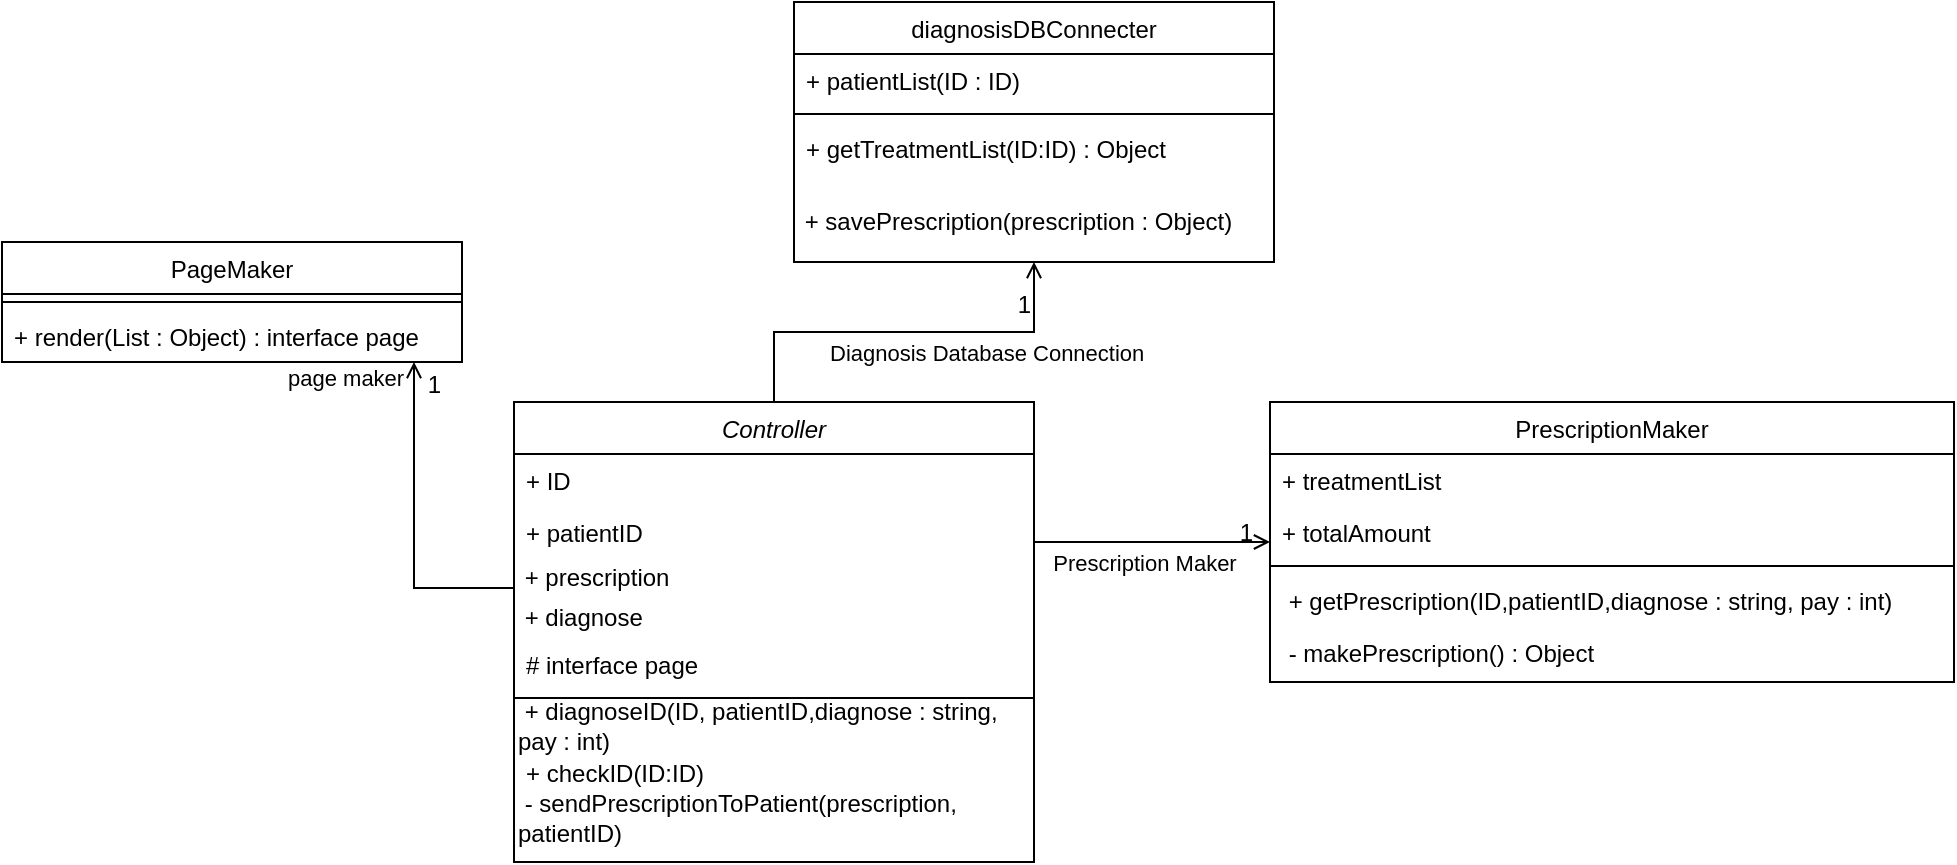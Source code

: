 <mxfile version="14.6.13" type="device"><diagram id="C5RBs43oDa-KdzZeNtuy" name="Page-1"><mxGraphModel dx="1113" dy="658" grid="1" gridSize="10" guides="1" tooltips="1" connect="1" arrows="1" fold="1" page="1" pageScale="1" pageWidth="827" pageHeight="1169" math="0" shadow="0"><root><mxCell id="WIyWlLk6GJQsqaUBKTNV-0"/><mxCell id="WIyWlLk6GJQsqaUBKTNV-1" parent="WIyWlLk6GJQsqaUBKTNV-0"/><mxCell id="i_rDdTUKW8PW4F_ty4Au-1" value="Controller" style="swimlane;fontStyle=2;align=center;verticalAlign=top;childLayout=stackLayout;horizontal=1;startSize=26;horizontalStack=0;resizeParent=1;resizeLast=0;collapsible=1;marginBottom=0;rounded=0;shadow=0;strokeWidth=1;" vertex="1" parent="WIyWlLk6GJQsqaUBKTNV-1"><mxGeometry x="430" y="670" width="260" height="230" as="geometry"><mxRectangle x="230" y="140" width="160" height="26" as="alternateBounds"/></mxGeometry></mxCell><mxCell id="i_rDdTUKW8PW4F_ty4Au-2" value="+ ID" style="text;align=left;verticalAlign=top;spacingLeft=4;spacingRight=4;overflow=hidden;rotatable=0;points=[[0,0.5],[1,0.5]];portConstraint=eastwest;" vertex="1" parent="i_rDdTUKW8PW4F_ty4Au-1"><mxGeometry y="26" width="260" height="26" as="geometry"/></mxCell><mxCell id="i_rDdTUKW8PW4F_ty4Au-3" value="+ patientID" style="text;align=left;verticalAlign=top;spacingLeft=4;spacingRight=4;overflow=hidden;rotatable=0;points=[[0,0.5],[1,0.5]];portConstraint=eastwest;rounded=0;shadow=0;html=0;" vertex="1" parent="i_rDdTUKW8PW4F_ty4Au-1"><mxGeometry y="52" width="260" height="26" as="geometry"/></mxCell><mxCell id="i_rDdTUKW8PW4F_ty4Au-4" value="&amp;nbsp;+ prescription" style="text;html=1;strokeColor=none;fillColor=none;align=left;verticalAlign=middle;whiteSpace=wrap;rounded=0;" vertex="1" parent="i_rDdTUKW8PW4F_ty4Au-1"><mxGeometry y="78" width="260" height="20" as="geometry"/></mxCell><mxCell id="i_rDdTUKW8PW4F_ty4Au-36" value="&amp;nbsp;+ diagnose" style="text;html=1;strokeColor=none;fillColor=none;align=left;verticalAlign=middle;whiteSpace=wrap;rounded=0;" vertex="1" parent="i_rDdTUKW8PW4F_ty4Au-1"><mxGeometry y="98" width="260" height="20" as="geometry"/></mxCell><mxCell id="i_rDdTUKW8PW4F_ty4Au-5" value="# interface page" style="text;align=left;verticalAlign=top;spacingLeft=4;spacingRight=4;overflow=hidden;rotatable=0;points=[[0,0.5],[1,0.5]];portConstraint=eastwest;rounded=0;shadow=0;html=0;" vertex="1" parent="i_rDdTUKW8PW4F_ty4Au-1"><mxGeometry y="118" width="260" height="26" as="geometry"/></mxCell><mxCell id="i_rDdTUKW8PW4F_ty4Au-6" value="" style="line;html=1;strokeWidth=1;align=left;verticalAlign=middle;spacingTop=-1;spacingLeft=3;spacingRight=3;rotatable=0;labelPosition=right;points=[];portConstraint=eastwest;" vertex="1" parent="i_rDdTUKW8PW4F_ty4Au-1"><mxGeometry y="144" width="260" height="8" as="geometry"/></mxCell><mxCell id="i_rDdTUKW8PW4F_ty4Au-37" value="&amp;nbsp;+ diagnoseID(ID, patientID,diagnose : string, pay : int)" style="text;html=1;strokeColor=none;fillColor=none;align=left;verticalAlign=middle;whiteSpace=wrap;rounded=0;" vertex="1" parent="i_rDdTUKW8PW4F_ty4Au-1"><mxGeometry y="152" width="260" height="20" as="geometry"/></mxCell><mxCell id="i_rDdTUKW8PW4F_ty4Au-7" value="+ checkID(ID:ID)" style="text;align=left;verticalAlign=top;spacingLeft=4;spacingRight=4;overflow=hidden;rotatable=0;points=[[0,0.5],[1,0.5]];portConstraint=eastwest;" vertex="1" parent="i_rDdTUKW8PW4F_ty4Au-1"><mxGeometry y="172" width="260" height="26" as="geometry"/></mxCell><mxCell id="i_rDdTUKW8PW4F_ty4Au-40" value="&amp;nbsp;- sendPrescriptionToPatient(prescription, patientID)" style="text;html=1;strokeColor=none;fillColor=none;align=left;verticalAlign=middle;whiteSpace=wrap;rounded=0;" vertex="1" parent="i_rDdTUKW8PW4F_ty4Au-1"><mxGeometry y="198" width="260" height="20" as="geometry"/></mxCell><mxCell id="i_rDdTUKW8PW4F_ty4Au-14" value="PrescriptionMaker" style="swimlane;fontStyle=0;align=center;verticalAlign=top;childLayout=stackLayout;horizontal=1;startSize=26;horizontalStack=0;resizeParent=1;resizeLast=0;collapsible=1;marginBottom=0;rounded=0;shadow=0;strokeWidth=1;" vertex="1" parent="WIyWlLk6GJQsqaUBKTNV-1"><mxGeometry x="808" y="670" width="342" height="140" as="geometry"><mxRectangle x="550" y="140" width="160" height="26" as="alternateBounds"/></mxGeometry></mxCell><mxCell id="i_rDdTUKW8PW4F_ty4Au-15" value="+ treatmentList" style="text;align=left;verticalAlign=top;spacingLeft=4;spacingRight=4;overflow=hidden;rotatable=0;points=[[0,0.5],[1,0.5]];portConstraint=eastwest;" vertex="1" parent="i_rDdTUKW8PW4F_ty4Au-14"><mxGeometry y="26" width="342" height="26" as="geometry"/></mxCell><mxCell id="i_rDdTUKW8PW4F_ty4Au-16" value="+ totalAmount" style="text;align=left;verticalAlign=top;spacingLeft=4;spacingRight=4;overflow=hidden;rotatable=0;points=[[0,0.5],[1,0.5]];portConstraint=eastwest;rounded=0;shadow=0;html=0;" vertex="1" parent="i_rDdTUKW8PW4F_ty4Au-14"><mxGeometry y="52" width="342" height="26" as="geometry"/></mxCell><mxCell id="i_rDdTUKW8PW4F_ty4Au-17" value="" style="line;html=1;strokeWidth=1;align=left;verticalAlign=middle;spacingTop=-1;spacingLeft=3;spacingRight=3;rotatable=0;labelPosition=right;points=[];portConstraint=eastwest;" vertex="1" parent="i_rDdTUKW8PW4F_ty4Au-14"><mxGeometry y="78" width="342" height="8" as="geometry"/></mxCell><mxCell id="i_rDdTUKW8PW4F_ty4Au-18" value=" + getPrescription(ID,patientID,diagnose : string, pay : int)" style="text;align=left;verticalAlign=top;spacingLeft=4;spacingRight=4;overflow=hidden;rotatable=0;points=[[0,0.5],[1,0.5]];portConstraint=eastwest;" vertex="1" parent="i_rDdTUKW8PW4F_ty4Au-14"><mxGeometry y="86" width="342" height="26" as="geometry"/></mxCell><mxCell id="i_rDdTUKW8PW4F_ty4Au-19" value=" - makePrescription() : Object" style="text;align=left;verticalAlign=top;spacingLeft=4;spacingRight=4;overflow=hidden;rotatable=0;points=[[0,0.5],[1,0.5]];portConstraint=eastwest;" vertex="1" parent="i_rDdTUKW8PW4F_ty4Au-14"><mxGeometry y="112" width="342" height="26" as="geometry"/></mxCell><mxCell id="i_rDdTUKW8PW4F_ty4Au-20" value="Prescription Maker" style="endArrow=open;shadow=0;strokeWidth=1;rounded=0;endFill=1;edgeStyle=elbowEdgeStyle;elbow=vertical;" edge="1" parent="WIyWlLk6GJQsqaUBKTNV-1" source="i_rDdTUKW8PW4F_ty4Au-1" target="i_rDdTUKW8PW4F_ty4Au-14"><mxGeometry x="-0.062" y="-10" relative="1" as="geometry"><mxPoint x="680" y="742" as="sourcePoint"/><mxPoint x="840" y="742" as="targetPoint"/><mxPoint as="offset"/></mxGeometry></mxCell><mxCell id="i_rDdTUKW8PW4F_ty4Au-21" value="1" style="resizable=0;align=right;verticalAlign=bottom;labelBackgroundColor=none;fontSize=12;" connectable="0" vertex="1" parent="i_rDdTUKW8PW4F_ty4Au-20"><mxGeometry x="1" relative="1" as="geometry"><mxPoint x="-7" y="4" as="offset"/></mxGeometry></mxCell><mxCell id="i_rDdTUKW8PW4F_ty4Au-22" value="diagnosisDBConnecter" style="swimlane;fontStyle=0;align=center;verticalAlign=top;childLayout=stackLayout;horizontal=1;startSize=26;horizontalStack=0;resizeParent=1;resizeLast=0;collapsible=1;marginBottom=0;rounded=0;shadow=0;strokeWidth=1;" vertex="1" parent="WIyWlLk6GJQsqaUBKTNV-1"><mxGeometry x="570" y="470" width="240" height="130" as="geometry"><mxRectangle x="550" y="140" width="160" height="26" as="alternateBounds"/></mxGeometry></mxCell><mxCell id="i_rDdTUKW8PW4F_ty4Au-23" value="+ patientList(ID : ID)" style="text;align=left;verticalAlign=top;spacingLeft=4;spacingRight=4;overflow=hidden;rotatable=0;points=[[0,0.5],[1,0.5]];portConstraint=eastwest;" vertex="1" parent="i_rDdTUKW8PW4F_ty4Au-22"><mxGeometry y="26" width="240" height="26" as="geometry"/></mxCell><mxCell id="i_rDdTUKW8PW4F_ty4Au-24" value="" style="line;html=1;strokeWidth=1;align=left;verticalAlign=middle;spacingTop=-1;spacingLeft=3;spacingRight=3;rotatable=0;labelPosition=right;points=[];portConstraint=eastwest;" vertex="1" parent="i_rDdTUKW8PW4F_ty4Au-22"><mxGeometry y="52" width="240" height="8" as="geometry"/></mxCell><mxCell id="i_rDdTUKW8PW4F_ty4Au-25" value="+ getTreatmentList(ID:ID) : Object" style="text;align=left;verticalAlign=top;spacingLeft=4;spacingRight=4;overflow=hidden;rotatable=0;points=[[0,0.5],[1,0.5]];portConstraint=eastwest;" vertex="1" parent="i_rDdTUKW8PW4F_ty4Au-22"><mxGeometry y="60" width="240" height="40" as="geometry"/></mxCell><mxCell id="i_rDdTUKW8PW4F_ty4Au-39" value="&amp;nbsp;+ savePrescription(prescription : Object)" style="text;html=1;strokeColor=none;fillColor=none;align=left;verticalAlign=middle;whiteSpace=wrap;rounded=0;" vertex="1" parent="i_rDdTUKW8PW4F_ty4Au-22"><mxGeometry y="100" width="240" height="20" as="geometry"/></mxCell><mxCell id="i_rDdTUKW8PW4F_ty4Au-26" value="Diagnosis Database Connection" style="endArrow=open;shadow=0;strokeWidth=1;rounded=0;endFill=1;edgeStyle=elbowEdgeStyle;elbow=vertical;verticalAlign=middle;align=left;exitX=0.5;exitY=0;exitDx=0;exitDy=0;" edge="1" parent="WIyWlLk6GJQsqaUBKTNV-1" source="i_rDdTUKW8PW4F_ty4Au-1" target="i_rDdTUKW8PW4F_ty4Au-22"><mxGeometry x="-0.391" y="-10" relative="1" as="geometry"><mxPoint x="550" y="1192" as="sourcePoint"/><mxPoint x="710" y="1192" as="targetPoint"/><mxPoint as="offset"/></mxGeometry></mxCell><mxCell id="i_rDdTUKW8PW4F_ty4Au-28" value="PageMaker" style="swimlane;fontStyle=0;align=center;verticalAlign=top;childLayout=stackLayout;horizontal=1;startSize=26;horizontalStack=0;resizeParent=1;resizeLast=0;collapsible=1;marginBottom=0;rounded=0;shadow=0;strokeWidth=1;" vertex="1" parent="WIyWlLk6GJQsqaUBKTNV-1"><mxGeometry x="174" y="590" width="230" height="60" as="geometry"><mxRectangle x="550" y="140" width="160" height="26" as="alternateBounds"/></mxGeometry></mxCell><mxCell id="i_rDdTUKW8PW4F_ty4Au-29" value="" style="line;html=1;strokeWidth=1;align=left;verticalAlign=middle;spacingTop=-1;spacingLeft=3;spacingRight=3;rotatable=0;labelPosition=right;points=[];portConstraint=eastwest;" vertex="1" parent="i_rDdTUKW8PW4F_ty4Au-28"><mxGeometry y="26" width="230" height="8" as="geometry"/></mxCell><mxCell id="i_rDdTUKW8PW4F_ty4Au-30" value="+ render(List : Object) : interface page" style="text;align=left;verticalAlign=top;spacingLeft=4;spacingRight=4;overflow=hidden;rotatable=0;points=[[0,0.5],[1,0.5]];portConstraint=eastwest;" vertex="1" parent="i_rDdTUKW8PW4F_ty4Au-28"><mxGeometry y="34" width="230" height="26" as="geometry"/></mxCell><mxCell id="i_rDdTUKW8PW4F_ty4Au-31" value="page maker" style="endArrow=open;shadow=0;strokeWidth=1;rounded=0;endFill=1;edgeStyle=elbowEdgeStyle;elbow=vertical;verticalAlign=middle;align=left;exitX=0;exitY=0.75;exitDx=0;exitDy=0;" edge="1" parent="WIyWlLk6GJQsqaUBKTNV-1" source="i_rDdTUKW8PW4F_ty4Au-4" target="i_rDdTUKW8PW4F_ty4Au-28"><mxGeometry x="0.905" y="65" relative="1" as="geometry"><mxPoint x="414" y="705" as="sourcePoint"/><mxPoint x="564" y="1332" as="targetPoint"/><mxPoint as="offset"/><Array as="points"><mxPoint x="380" y="763"/></Array></mxGeometry></mxCell><mxCell id="i_rDdTUKW8PW4F_ty4Au-32" value="1" style="resizable=0;align=right;verticalAlign=bottom;labelBackgroundColor=none;fontSize=12;" connectable="0" vertex="1" parent="i_rDdTUKW8PW4F_ty4Au-31"><mxGeometry x="1" relative="1" as="geometry"><mxPoint x="15" y="20" as="offset"/></mxGeometry></mxCell><mxCell id="i_rDdTUKW8PW4F_ty4Au-35" value="1" style="resizable=0;align=right;verticalAlign=bottom;labelBackgroundColor=none;fontSize=12;" connectable="0" vertex="1" parent="WIyWlLk6GJQsqaUBKTNV-1"><mxGeometry x="690" y="630.0" as="geometry"/></mxCell></root></mxGraphModel></diagram></mxfile>
